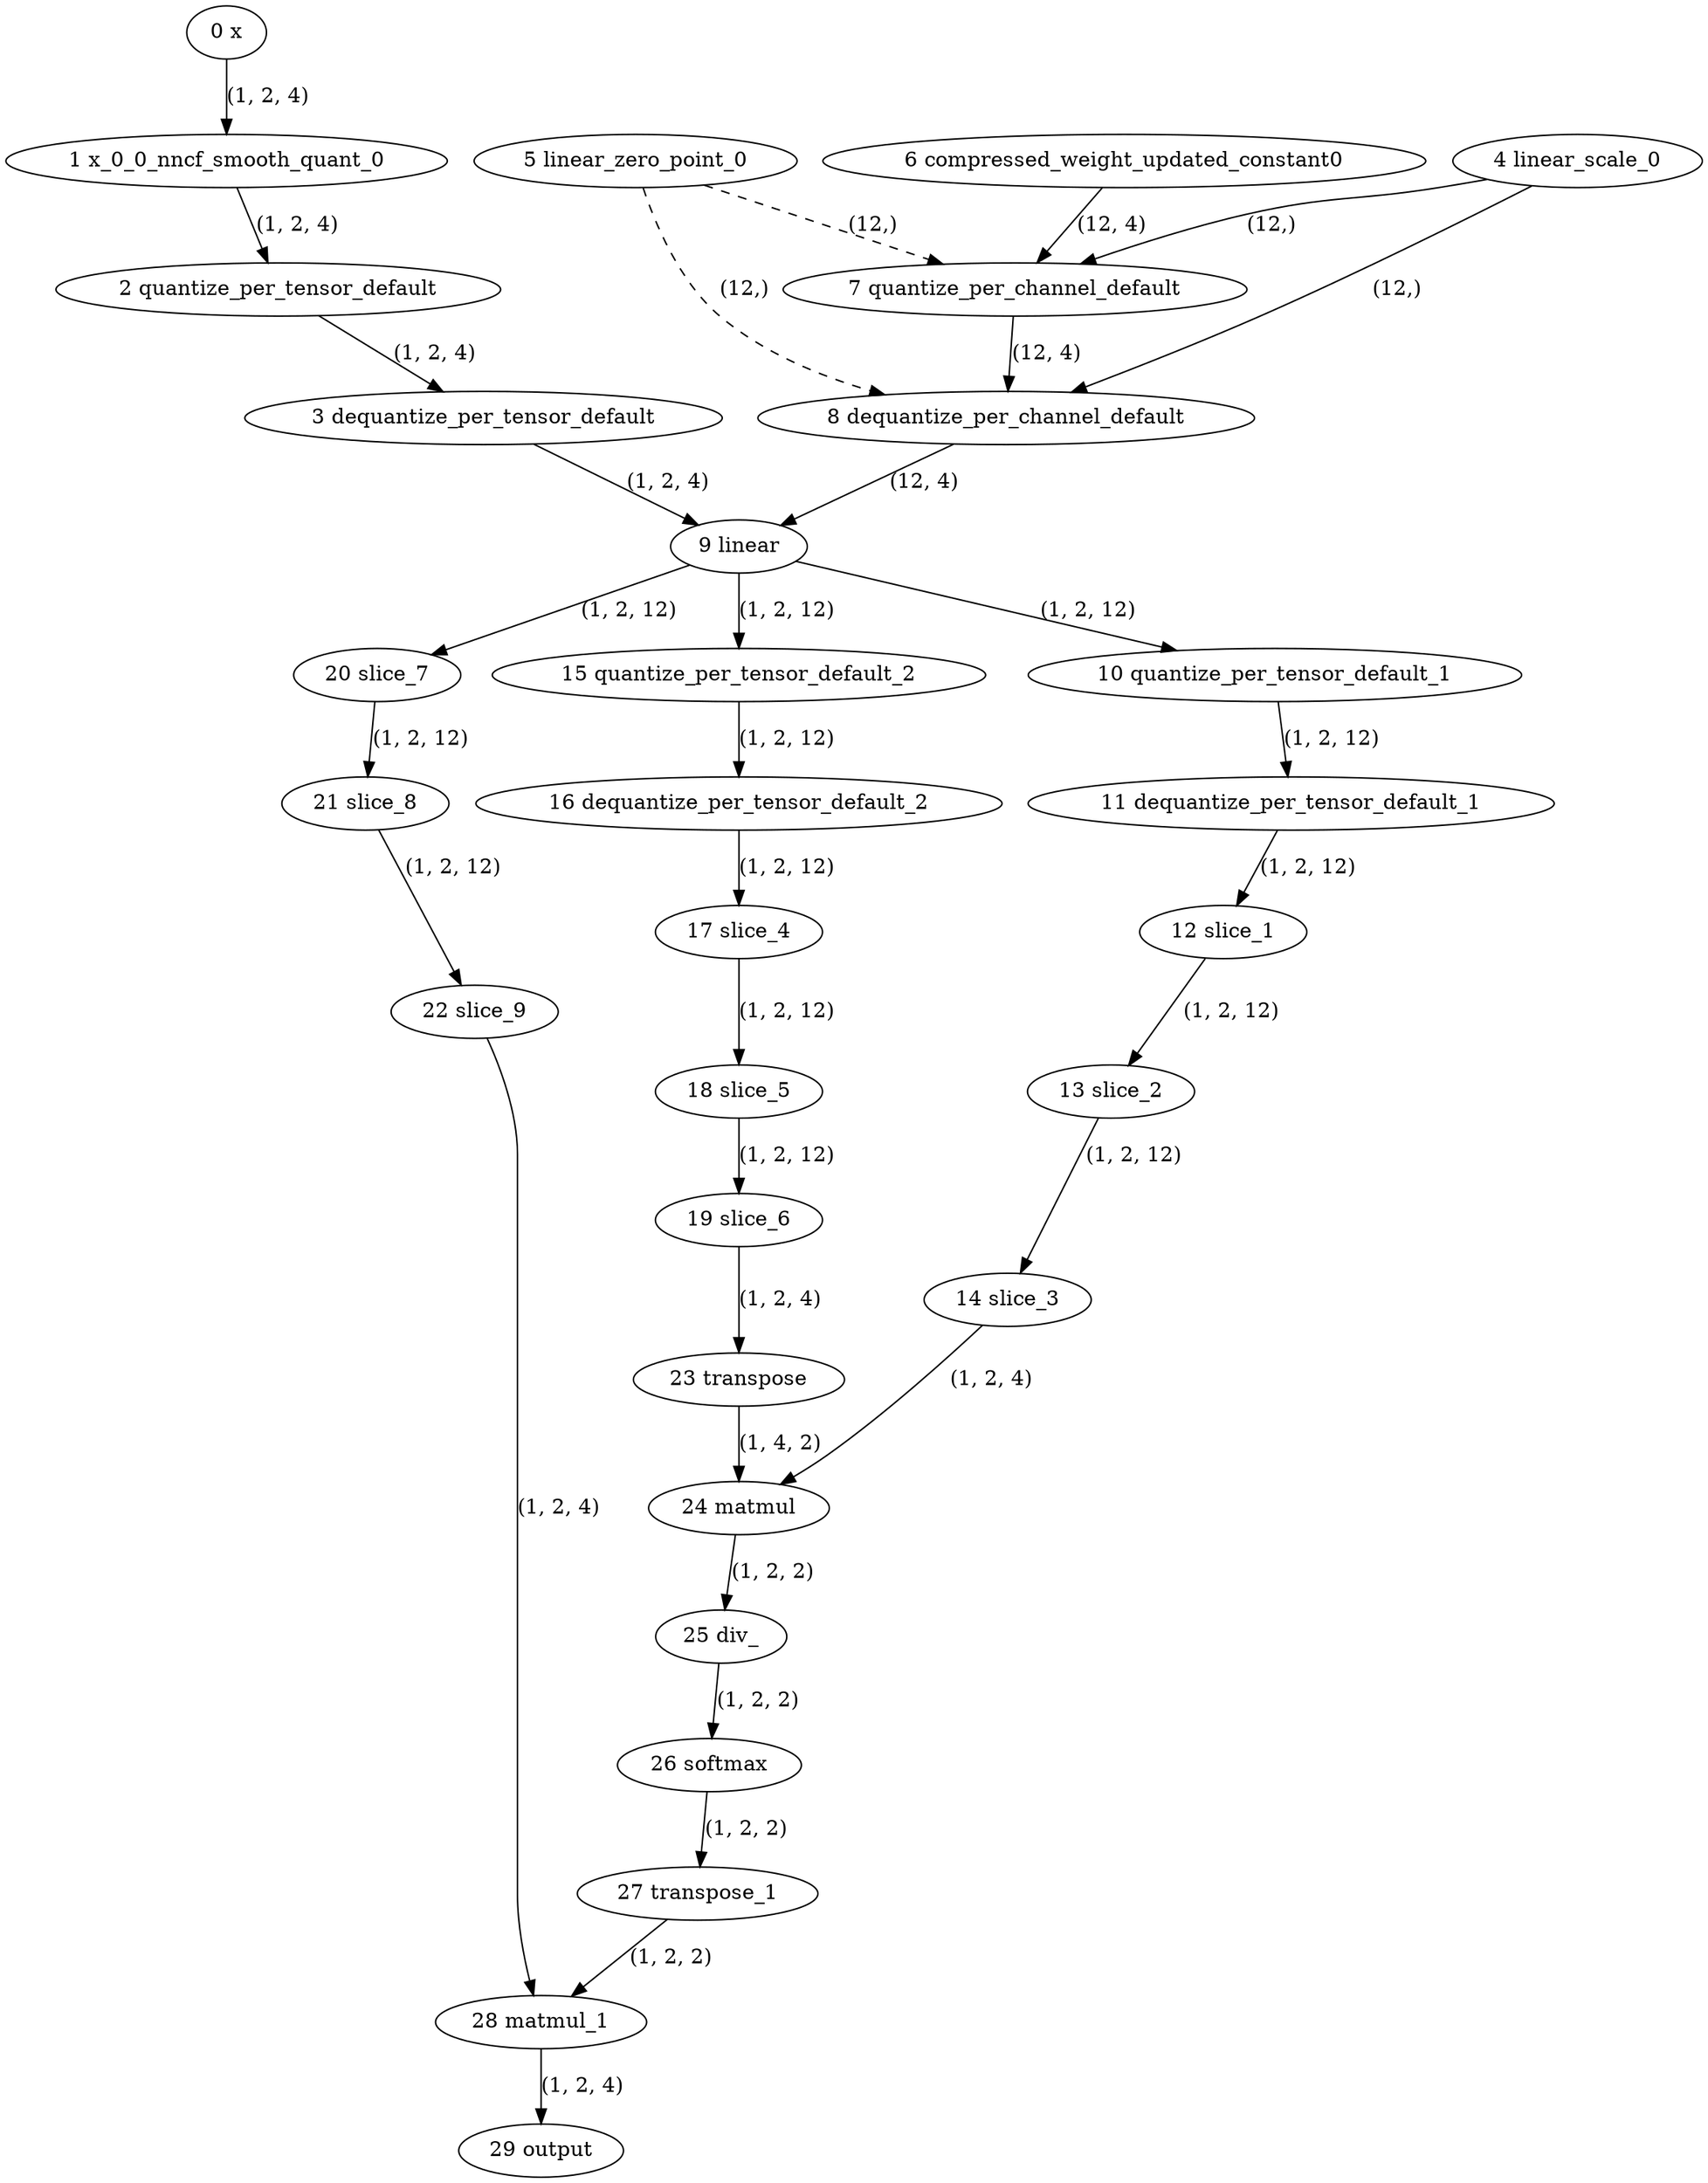 strict digraph  {
"0 x" [id=0, type=input];
"1 x_0_0_nncf_smooth_quant_0" [id=1, type=call_module];
"2 quantize_per_tensor_default" [id=2, type=quantize_per_tensor];
"3 dequantize_per_tensor_default" [id=3, type=dequantize_per_tensor];
"4 linear_scale_0" [id=4, type=get_attr];
"5 linear_zero_point_0" [id=5, type=get_attr];
"6 compressed_weight_updated_constant0" [id=6, type=get_attr];
"7 quantize_per_channel_default" [id=7, type=quantize_per_channel];
"8 dequantize_per_channel_default" [id=8, type=dequantize_per_channel];
"9 linear" [id=9, type=linear];
"10 quantize_per_tensor_default_1" [id=10, type=quantize_per_tensor];
"11 dequantize_per_tensor_default_1" [id=11, type=dequantize_per_tensor];
"12 slice_1" [id=12, type=slice];
"13 slice_2" [id=13, type=slice];
"14 slice_3" [id=14, type=slice];
"15 quantize_per_tensor_default_2" [id=15, type=quantize_per_tensor];
"16 dequantize_per_tensor_default_2" [id=16, type=dequantize_per_tensor];
"17 slice_4" [id=17, type=slice];
"18 slice_5" [id=18, type=slice];
"19 slice_6" [id=19, type=slice];
"20 slice_7" [id=20, type=slice];
"21 slice_8" [id=21, type=slice];
"22 slice_9" [id=22, type=slice];
"23 transpose" [id=23, type=transpose];
"24 matmul" [id=24, type=matmul];
"25 div_" [id=25, type=div_];
"26 softmax" [id=26, type=softmax];
"27 transpose_1" [id=27, type=transpose];
"28 matmul_1" [id=28, type=matmul];
"29 output" [id=29, type=output];
"0 x" -> "1 x_0_0_nncf_smooth_quant_0"  [label="(1, 2, 4)", style=solid];
"1 x_0_0_nncf_smooth_quant_0" -> "2 quantize_per_tensor_default"  [label="(1, 2, 4)", style=solid];
"2 quantize_per_tensor_default" -> "3 dequantize_per_tensor_default"  [label="(1, 2, 4)", style=solid];
"3 dequantize_per_tensor_default" -> "9 linear"  [label="(1, 2, 4)", style=solid];
"4 linear_scale_0" -> "7 quantize_per_channel_default"  [label="(12,)", style=solid];
"4 linear_scale_0" -> "8 dequantize_per_channel_default"  [label="(12,)", style=solid];
"5 linear_zero_point_0" -> "7 quantize_per_channel_default"  [label="(12,)", style=dashed];
"5 linear_zero_point_0" -> "8 dequantize_per_channel_default"  [label="(12,)", style=dashed];
"6 compressed_weight_updated_constant0" -> "7 quantize_per_channel_default"  [label="(12, 4)", style=solid];
"7 quantize_per_channel_default" -> "8 dequantize_per_channel_default"  [label="(12, 4)", style=solid];
"8 dequantize_per_channel_default" -> "9 linear"  [label="(12, 4)", style=solid];
"9 linear" -> "10 quantize_per_tensor_default_1"  [label="(1, 2, 12)", style=solid];
"9 linear" -> "15 quantize_per_tensor_default_2"  [label="(1, 2, 12)", style=solid];
"9 linear" -> "20 slice_7"  [label="(1, 2, 12)", style=solid];
"10 quantize_per_tensor_default_1" -> "11 dequantize_per_tensor_default_1"  [label="(1, 2, 12)", style=solid];
"11 dequantize_per_tensor_default_1" -> "12 slice_1"  [label="(1, 2, 12)", style=solid];
"12 slice_1" -> "13 slice_2"  [label="(1, 2, 12)", style=solid];
"13 slice_2" -> "14 slice_3"  [label="(1, 2, 12)", style=solid];
"14 slice_3" -> "24 matmul"  [label="(1, 2, 4)", style=solid];
"15 quantize_per_tensor_default_2" -> "16 dequantize_per_tensor_default_2"  [label="(1, 2, 12)", style=solid];
"16 dequantize_per_tensor_default_2" -> "17 slice_4"  [label="(1, 2, 12)", style=solid];
"17 slice_4" -> "18 slice_5"  [label="(1, 2, 12)", style=solid];
"18 slice_5" -> "19 slice_6"  [label="(1, 2, 12)", style=solid];
"19 slice_6" -> "23 transpose"  [label="(1, 2, 4)", style=solid];
"20 slice_7" -> "21 slice_8"  [label="(1, 2, 12)", style=solid];
"21 slice_8" -> "22 slice_9"  [label="(1, 2, 12)", style=solid];
"22 slice_9" -> "28 matmul_1"  [label="(1, 2, 4)", style=solid];
"23 transpose" -> "24 matmul"  [label="(1, 4, 2)", style=solid];
"24 matmul" -> "25 div_"  [label="(1, 2, 2)", style=solid];
"25 div_" -> "26 softmax"  [label="(1, 2, 2)", style=solid];
"26 softmax" -> "27 transpose_1"  [label="(1, 2, 2)", style=solid];
"27 transpose_1" -> "28 matmul_1"  [label="(1, 2, 2)", style=solid];
"28 matmul_1" -> "29 output"  [label="(1, 2, 4)", style=solid];
}
